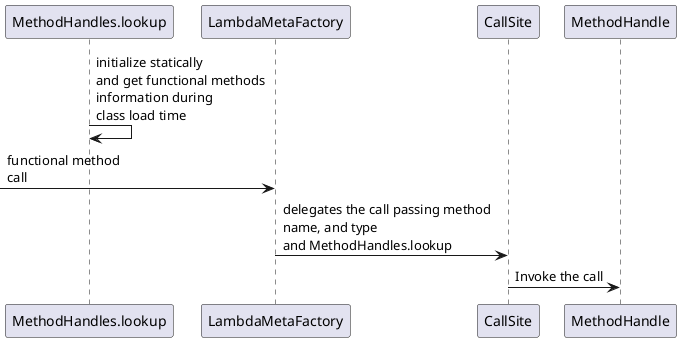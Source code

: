 @startuml
MethodHandles.lookup -> MethodHandles.lookup: initialize statically\nand get functional methods \ninformation during\nclass load time
[-> LambdaMetaFactory: functional method\ncall
LambdaMetaFactory -> CallSite : delegates the call passing method\nname, and type\nand MethodHandles.lookup
CallSite -> MethodHandle : Invoke the call
@enduml